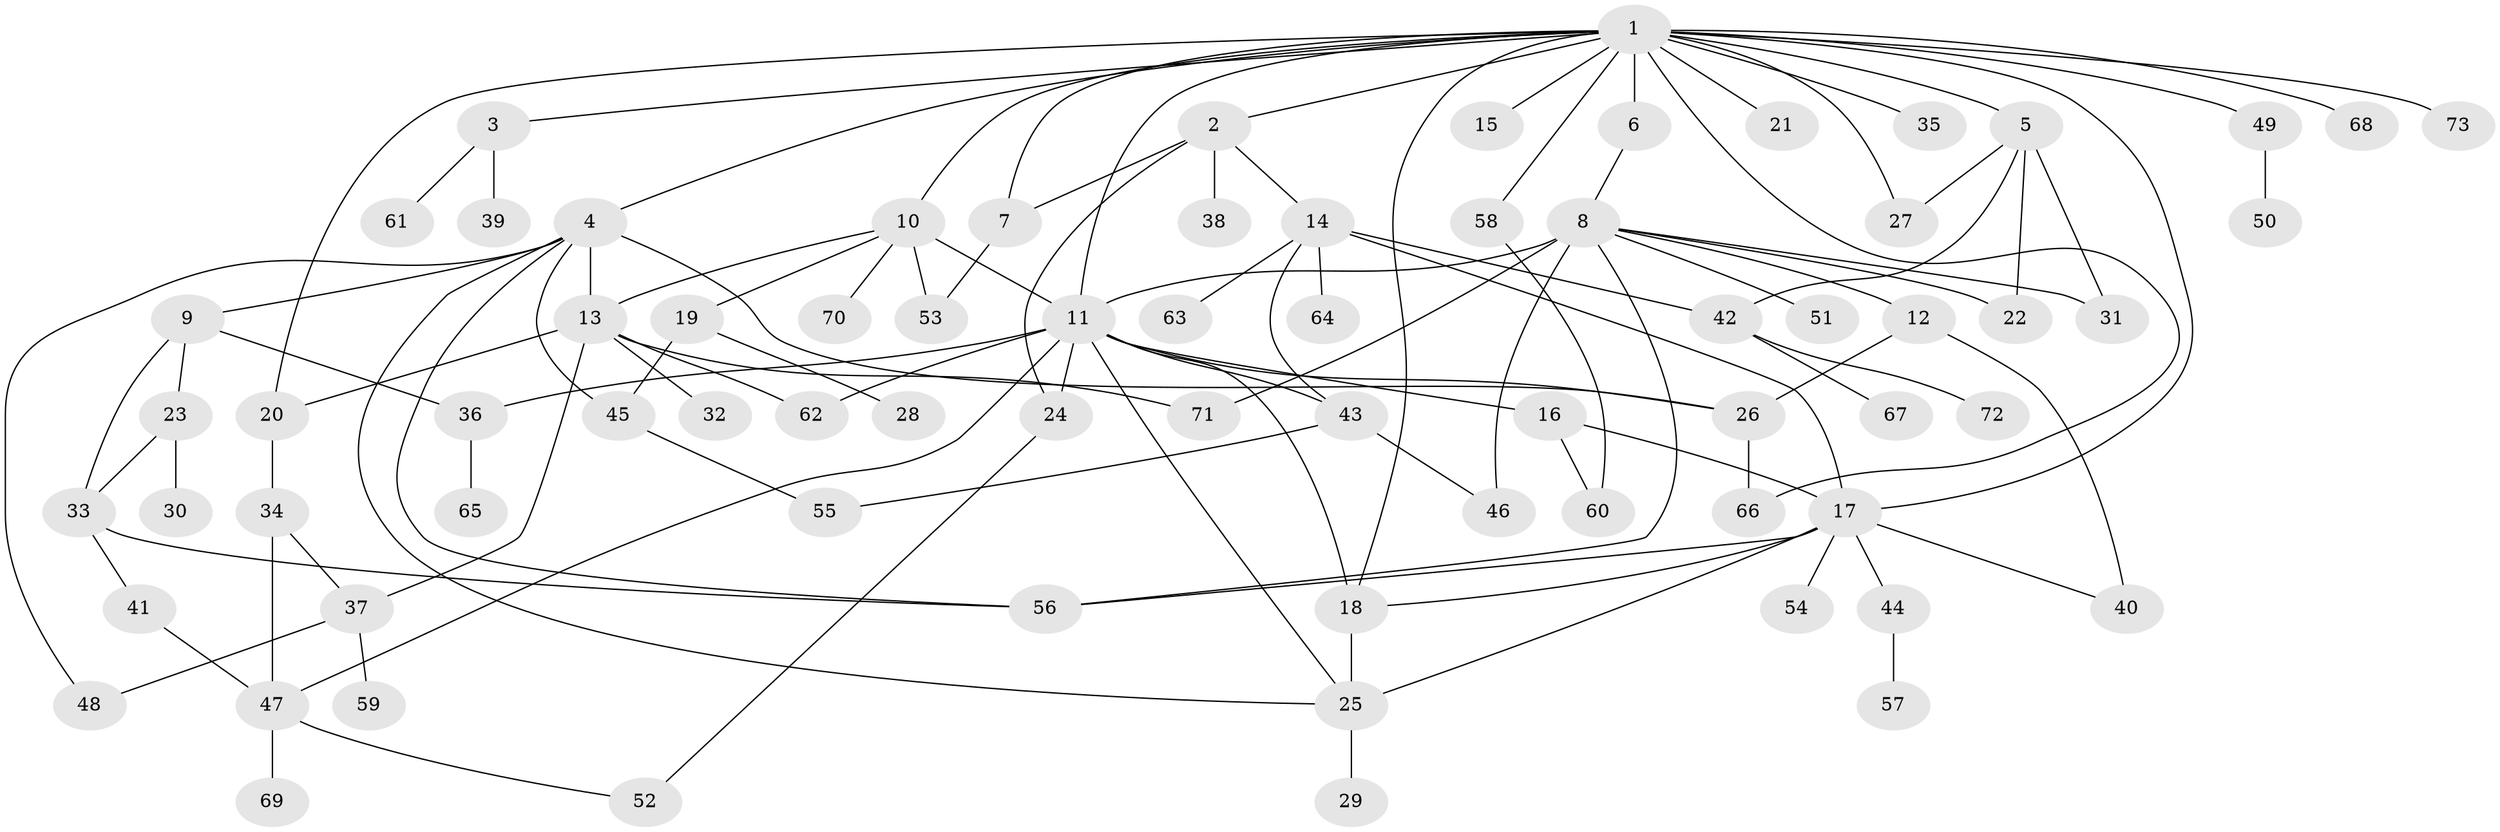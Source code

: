 // original degree distribution, {24: 0.006896551724137931, 6: 0.013793103448275862, 4: 0.07586206896551724, 17: 0.006896551724137931, 8: 0.013793103448275862, 3: 0.09655172413793103, 19: 0.006896551724137931, 5: 0.04827586206896552, 10: 0.013793103448275862, 9: 0.006896551724137931, 7: 0.006896551724137931, 1: 0.47586206896551725, 2: 0.22758620689655173}
// Generated by graph-tools (version 1.1) at 2025/35/03/09/25 02:35:40]
// undirected, 73 vertices, 111 edges
graph export_dot {
graph [start="1"]
  node [color=gray90,style=filled];
  1;
  2;
  3;
  4;
  5;
  6;
  7;
  8;
  9;
  10;
  11;
  12;
  13;
  14;
  15;
  16;
  17;
  18;
  19;
  20;
  21;
  22;
  23;
  24;
  25;
  26;
  27;
  28;
  29;
  30;
  31;
  32;
  33;
  34;
  35;
  36;
  37;
  38;
  39;
  40;
  41;
  42;
  43;
  44;
  45;
  46;
  47;
  48;
  49;
  50;
  51;
  52;
  53;
  54;
  55;
  56;
  57;
  58;
  59;
  60;
  61;
  62;
  63;
  64;
  65;
  66;
  67;
  68;
  69;
  70;
  71;
  72;
  73;
  1 -- 2 [weight=1.0];
  1 -- 3 [weight=1.0];
  1 -- 4 [weight=1.0];
  1 -- 5 [weight=1.0];
  1 -- 6 [weight=1.0];
  1 -- 7 [weight=1.0];
  1 -- 10 [weight=1.0];
  1 -- 11 [weight=1.0];
  1 -- 15 [weight=1.0];
  1 -- 17 [weight=1.0];
  1 -- 18 [weight=1.0];
  1 -- 20 [weight=1.0];
  1 -- 21 [weight=1.0];
  1 -- 27 [weight=2.0];
  1 -- 35 [weight=1.0];
  1 -- 49 [weight=1.0];
  1 -- 58 [weight=1.0];
  1 -- 66 [weight=1.0];
  1 -- 68 [weight=1.0];
  1 -- 73 [weight=1.0];
  2 -- 7 [weight=1.0];
  2 -- 14 [weight=1.0];
  2 -- 24 [weight=1.0];
  2 -- 38 [weight=1.0];
  3 -- 39 [weight=1.0];
  3 -- 61 [weight=1.0];
  4 -- 9 [weight=1.0];
  4 -- 13 [weight=8.0];
  4 -- 25 [weight=1.0];
  4 -- 26 [weight=1.0];
  4 -- 45 [weight=1.0];
  4 -- 48 [weight=1.0];
  4 -- 56 [weight=1.0];
  5 -- 22 [weight=1.0];
  5 -- 27 [weight=3.0];
  5 -- 31 [weight=1.0];
  5 -- 42 [weight=1.0];
  6 -- 8 [weight=1.0];
  7 -- 53 [weight=1.0];
  8 -- 11 [weight=10.0];
  8 -- 12 [weight=1.0];
  8 -- 22 [weight=1.0];
  8 -- 31 [weight=1.0];
  8 -- 46 [weight=1.0];
  8 -- 51 [weight=1.0];
  8 -- 56 [weight=1.0];
  8 -- 71 [weight=1.0];
  9 -- 23 [weight=1.0];
  9 -- 33 [weight=1.0];
  9 -- 36 [weight=1.0];
  10 -- 11 [weight=2.0];
  10 -- 13 [weight=1.0];
  10 -- 19 [weight=1.0];
  10 -- 53 [weight=1.0];
  10 -- 70 [weight=1.0];
  11 -- 16 [weight=1.0];
  11 -- 18 [weight=1.0];
  11 -- 24 [weight=2.0];
  11 -- 25 [weight=1.0];
  11 -- 26 [weight=1.0];
  11 -- 36 [weight=1.0];
  11 -- 43 [weight=1.0];
  11 -- 47 [weight=1.0];
  11 -- 62 [weight=2.0];
  12 -- 26 [weight=1.0];
  12 -- 40 [weight=1.0];
  13 -- 20 [weight=1.0];
  13 -- 32 [weight=1.0];
  13 -- 37 [weight=1.0];
  13 -- 62 [weight=1.0];
  13 -- 71 [weight=1.0];
  14 -- 17 [weight=1.0];
  14 -- 42 [weight=1.0];
  14 -- 43 [weight=1.0];
  14 -- 63 [weight=1.0];
  14 -- 64 [weight=1.0];
  16 -- 17 [weight=1.0];
  16 -- 60 [weight=1.0];
  17 -- 18 [weight=1.0];
  17 -- 25 [weight=1.0];
  17 -- 40 [weight=1.0];
  17 -- 44 [weight=1.0];
  17 -- 54 [weight=1.0];
  17 -- 56 [weight=1.0];
  18 -- 25 [weight=3.0];
  19 -- 28 [weight=1.0];
  19 -- 45 [weight=1.0];
  20 -- 34 [weight=2.0];
  23 -- 30 [weight=2.0];
  23 -- 33 [weight=1.0];
  24 -- 52 [weight=1.0];
  25 -- 29 [weight=1.0];
  26 -- 66 [weight=1.0];
  33 -- 41 [weight=1.0];
  33 -- 56 [weight=1.0];
  34 -- 37 [weight=1.0];
  34 -- 47 [weight=1.0];
  36 -- 65 [weight=1.0];
  37 -- 48 [weight=1.0];
  37 -- 59 [weight=1.0];
  41 -- 47 [weight=1.0];
  42 -- 67 [weight=1.0];
  42 -- 72 [weight=1.0];
  43 -- 46 [weight=1.0];
  43 -- 55 [weight=1.0];
  44 -- 57 [weight=1.0];
  45 -- 55 [weight=1.0];
  47 -- 52 [weight=1.0];
  47 -- 69 [weight=1.0];
  49 -- 50 [weight=1.0];
  58 -- 60 [weight=1.0];
}

